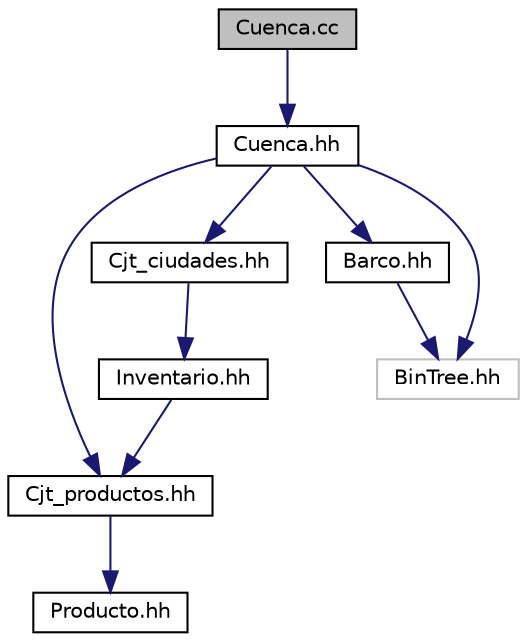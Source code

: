 digraph "Cuenca.cc"
{
 // LATEX_PDF_SIZE
  edge [fontname="Helvetica",fontsize="10",labelfontname="Helvetica",labelfontsize="10"];
  node [fontname="Helvetica",fontsize="10",shape=record];
  Node1 [label="Cuenca.cc",height=0.2,width=0.4,color="black", fillcolor="grey75", style="filled", fontcolor="black",tooltip=" "];
  Node1 -> Node2 [color="midnightblue",fontsize="10",style="solid",fontname="Helvetica"];
  Node2 [label="Cuenca.hh",height=0.2,width=0.4,color="black", fillcolor="white", style="filled",URL="$Cuenca_8hh.html",tooltip="Especificación de la clase Cuenca."];
  Node2 -> Node3 [color="midnightblue",fontsize="10",style="solid",fontname="Helvetica"];
  Node3 [label="Cjt_productos.hh",height=0.2,width=0.4,color="black", fillcolor="white", style="filled",URL="$Cjt__productos_8hh.html",tooltip="Especificación de la clase Cjt_productos."];
  Node3 -> Node4 [color="midnightblue",fontsize="10",style="solid",fontname="Helvetica"];
  Node4 [label="Producto.hh",height=0.2,width=0.4,color="black", fillcolor="white", style="filled",URL="$Producto_8hh.html",tooltip="Especificación de la clase Producto."];
  Node2 -> Node5 [color="midnightblue",fontsize="10",style="solid",fontname="Helvetica"];
  Node5 [label="Cjt_ciudades.hh",height=0.2,width=0.4,color="black", fillcolor="white", style="filled",URL="$Cjt__ciudades_8hh.html",tooltip="Especificacion de la clase Cjt_ciudades."];
  Node5 -> Node6 [color="midnightblue",fontsize="10",style="solid",fontname="Helvetica"];
  Node6 [label="Inventario.hh",height=0.2,width=0.4,color="black", fillcolor="white", style="filled",URL="$Inventario_8hh.html",tooltip="Especificación de la clase Inventario."];
  Node6 -> Node3 [color="midnightblue",fontsize="10",style="solid",fontname="Helvetica"];
  Node2 -> Node7 [color="midnightblue",fontsize="10",style="solid",fontname="Helvetica"];
  Node7 [label="Barco.hh",height=0.2,width=0.4,color="black", fillcolor="white", style="filled",URL="$Barco_8hh.html",tooltip="Especificación de la clase Ciudad."];
  Node7 -> Node8 [color="midnightblue",fontsize="10",style="solid",fontname="Helvetica"];
  Node8 [label="BinTree.hh",height=0.2,width=0.4,color="grey75", fillcolor="white", style="filled",tooltip=" "];
  Node2 -> Node8 [color="midnightblue",fontsize="10",style="solid",fontname="Helvetica"];
}
